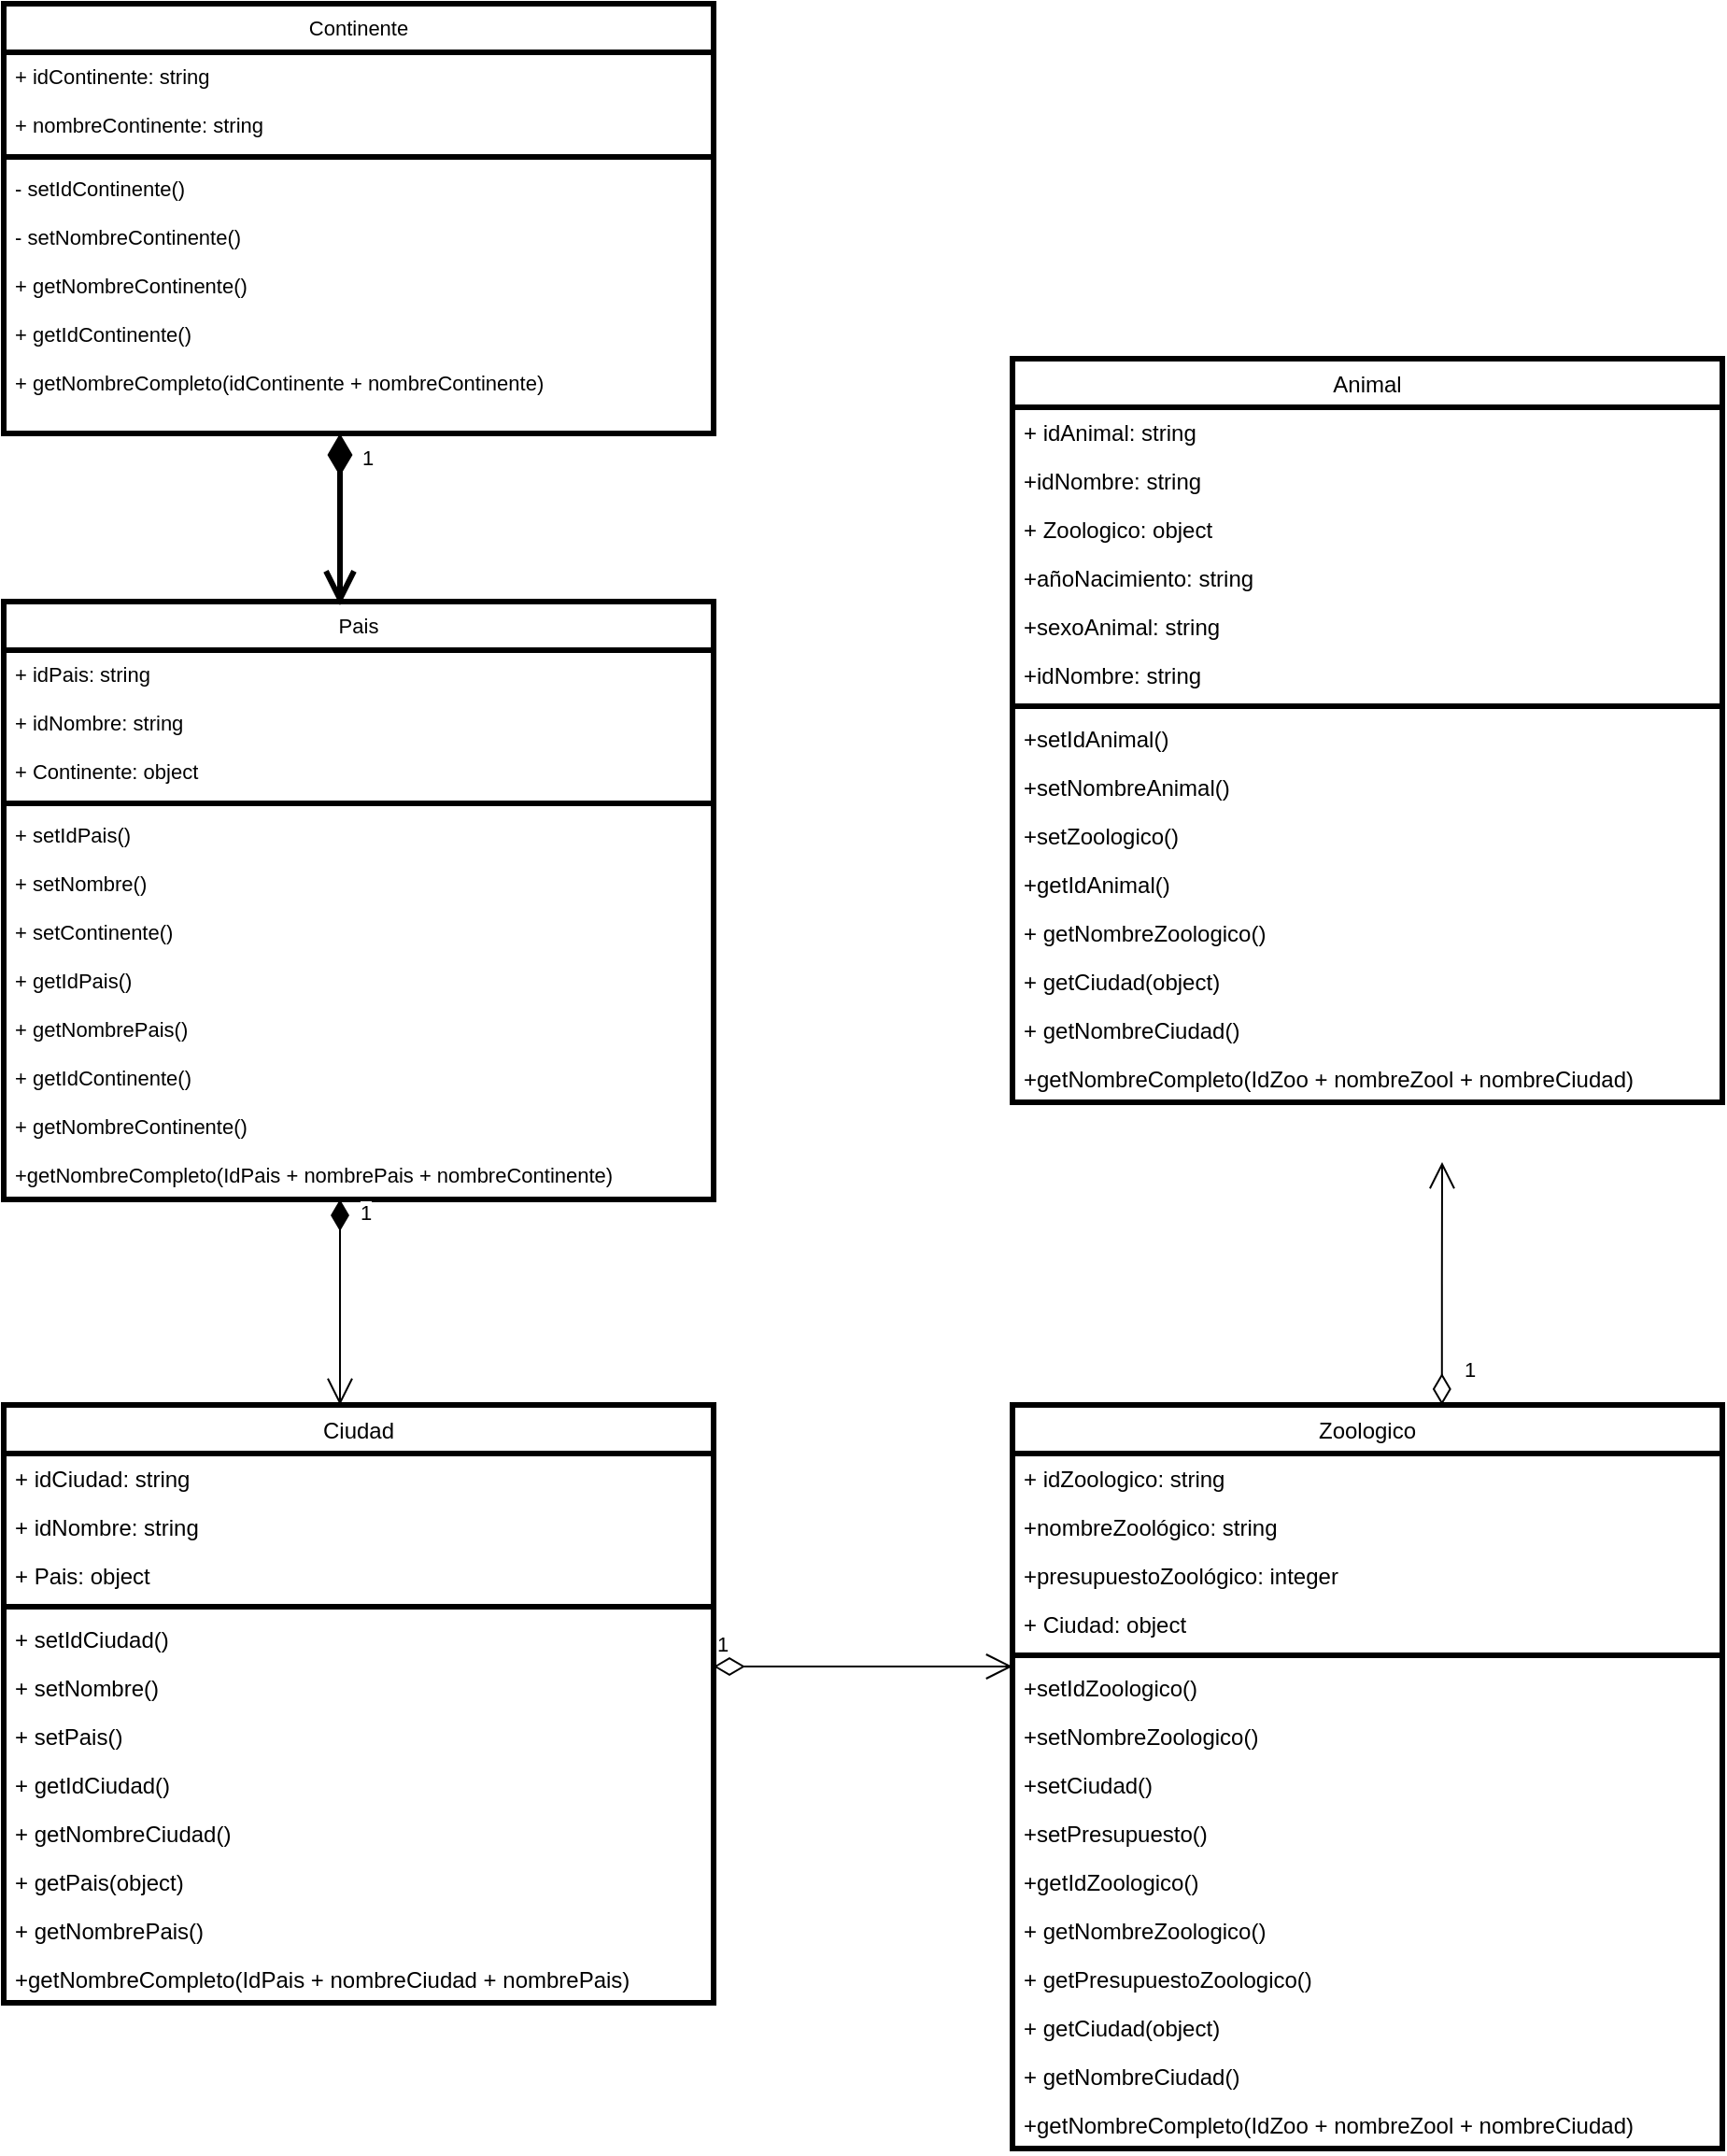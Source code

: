 <mxfile version="24.6.4" type="github">
  <diagram id="C5RBs43oDa-KdzZeNtuy" name="Page-1">
    <mxGraphModel dx="2253" dy="785" grid="1" gridSize="10" guides="1" tooltips="1" connect="1" arrows="1" fold="1" page="1" pageScale="1" pageWidth="827" pageHeight="1169" math="0" shadow="0">
      <root>
        <mxCell id="WIyWlLk6GJQsqaUBKTNV-0" />
        <mxCell id="WIyWlLk6GJQsqaUBKTNV-1" parent="WIyWlLk6GJQsqaUBKTNV-0" />
        <mxCell id="zkfFHV4jXpPFQw0GAbJ--13" value="Pais&#xa;" style="swimlane;fontStyle=0;align=center;verticalAlign=top;childLayout=stackLayout;horizontal=1;startSize=26;horizontalStack=0;resizeParent=1;resizeLast=0;collapsible=1;marginBottom=0;rounded=0;shadow=0;strokeWidth=3;fontSize=11;" parent="WIyWlLk6GJQsqaUBKTNV-1" vertex="1">
          <mxGeometry x="-780" y="350" width="380" height="320" as="geometry">
            <mxRectangle x="340" y="380" width="170" height="26" as="alternateBounds" />
          </mxGeometry>
        </mxCell>
        <mxCell id="j_2pkILkcGilRejeMtLn-5" value="+ idPais: string" style="text;align=left;verticalAlign=top;spacingLeft=4;spacingRight=4;overflow=hidden;rotatable=0;points=[[0,0.5],[1,0.5]];portConstraint=eastwest;strokeWidth=3;shadow=0;fontSize=11;fontStyle=0" parent="zkfFHV4jXpPFQw0GAbJ--13" vertex="1">
          <mxGeometry y="26" width="380" height="26" as="geometry" />
        </mxCell>
        <mxCell id="j_2pkILkcGilRejeMtLn-4" value="+ idNombre: string" style="text;align=left;verticalAlign=top;spacingLeft=4;spacingRight=4;overflow=hidden;rotatable=0;points=[[0,0.5],[1,0.5]];portConstraint=eastwest;strokeWidth=3;shadow=0;fontSize=11;fontStyle=0" parent="zkfFHV4jXpPFQw0GAbJ--13" vertex="1">
          <mxGeometry y="52" width="380" height="26" as="geometry" />
        </mxCell>
        <mxCell id="zkfFHV4jXpPFQw0GAbJ--14" value="+ Continente: object" style="text;align=left;verticalAlign=top;spacingLeft=4;spacingRight=4;overflow=hidden;rotatable=0;points=[[0,0.5],[1,0.5]];portConstraint=eastwest;strokeWidth=3;shadow=0;fontSize=11;fontStyle=0" parent="zkfFHV4jXpPFQw0GAbJ--13" vertex="1">
          <mxGeometry y="78" width="380" height="26" as="geometry" />
        </mxCell>
        <mxCell id="zkfFHV4jXpPFQw0GAbJ--15" value="" style="line;html=1;strokeWidth=3;align=left;verticalAlign=middle;spacingTop=-1;spacingLeft=3;spacingRight=3;rotatable=0;labelPosition=right;points=[];portConstraint=eastwest;shadow=0;fontSize=11;fontStyle=0" parent="zkfFHV4jXpPFQw0GAbJ--13" vertex="1">
          <mxGeometry y="104" width="380" height="8" as="geometry" />
        </mxCell>
        <mxCell id="j_2pkILkcGilRejeMtLn-6" value="+ setIdPais()&#xa;" style="text;align=left;verticalAlign=top;spacingLeft=4;spacingRight=4;overflow=hidden;rotatable=0;points=[[0,0.5],[1,0.5]];portConstraint=eastwest;strokeWidth=3;shadow=0;fontSize=11;fontStyle=0" parent="zkfFHV4jXpPFQw0GAbJ--13" vertex="1">
          <mxGeometry y="112" width="380" height="26" as="geometry" />
        </mxCell>
        <mxCell id="j_2pkILkcGilRejeMtLn-7" value="+ setNombre()" style="text;align=left;verticalAlign=top;spacingLeft=4;spacingRight=4;overflow=hidden;rotatable=0;points=[[0,0.5],[1,0.5]];portConstraint=eastwest;strokeWidth=3;shadow=0;fontSize=11;fontStyle=0" parent="zkfFHV4jXpPFQw0GAbJ--13" vertex="1">
          <mxGeometry y="138" width="380" height="26" as="geometry" />
        </mxCell>
        <mxCell id="j_2pkILkcGilRejeMtLn-8" value="+ setContinente()" style="text;align=left;verticalAlign=top;spacingLeft=4;spacingRight=4;overflow=hidden;rotatable=0;points=[[0,0.5],[1,0.5]];portConstraint=eastwest;strokeWidth=3;shadow=0;fontSize=11;fontStyle=0" parent="zkfFHV4jXpPFQw0GAbJ--13" vertex="1">
          <mxGeometry y="164" width="380" height="26" as="geometry" />
        </mxCell>
        <mxCell id="j_2pkILkcGilRejeMtLn-9" value="+ getIdPais()" style="text;align=left;verticalAlign=top;spacingLeft=4;spacingRight=4;overflow=hidden;rotatable=0;points=[[0,0.5],[1,0.5]];portConstraint=eastwest;strokeWidth=3;shadow=0;fontSize=11;fontStyle=0" parent="zkfFHV4jXpPFQw0GAbJ--13" vertex="1">
          <mxGeometry y="190" width="380" height="26" as="geometry" />
        </mxCell>
        <mxCell id="j_2pkILkcGilRejeMtLn-10" value="+ getNombrePais()" style="text;align=left;verticalAlign=top;spacingLeft=4;spacingRight=4;overflow=hidden;rotatable=0;points=[[0,0.5],[1,0.5]];portConstraint=eastwest;strokeWidth=3;shadow=0;fontSize=11;fontStyle=0" parent="zkfFHV4jXpPFQw0GAbJ--13" vertex="1">
          <mxGeometry y="216" width="380" height="26" as="geometry" />
        </mxCell>
        <mxCell id="j_2pkILkcGilRejeMtLn-11" value="+ getIdContinente()" style="text;align=left;verticalAlign=top;spacingLeft=4;spacingRight=4;overflow=hidden;rotatable=0;points=[[0,0.5],[1,0.5]];portConstraint=eastwest;strokeWidth=3;shadow=0;fontSize=11;fontStyle=0" parent="zkfFHV4jXpPFQw0GAbJ--13" vertex="1">
          <mxGeometry y="242" width="380" height="26" as="geometry" />
        </mxCell>
        <mxCell id="j_2pkILkcGilRejeMtLn-17" value="+ getNombreContinente()" style="text;align=left;verticalAlign=top;spacingLeft=4;spacingRight=4;overflow=hidden;rotatable=0;points=[[0,0.5],[1,0.5]];portConstraint=eastwest;strokeWidth=3;shadow=0;fontSize=11;fontStyle=0" parent="zkfFHV4jXpPFQw0GAbJ--13" vertex="1">
          <mxGeometry y="268" width="380" height="26" as="geometry" />
        </mxCell>
        <mxCell id="j_2pkILkcGilRejeMtLn-12" value="+getNombreCompleto(IdPais + nombrePais + nombreContinente)" style="text;align=left;verticalAlign=top;spacingLeft=4;spacingRight=4;overflow=hidden;rotatable=0;points=[[0,0.5],[1,0.5]];portConstraint=eastwest;strokeWidth=3;shadow=0;fontSize=11;fontStyle=0" parent="zkfFHV4jXpPFQw0GAbJ--13" vertex="1">
          <mxGeometry y="294" width="380" height="26" as="geometry" />
        </mxCell>
        <mxCell id="zkfFHV4jXpPFQw0GAbJ--17" value="Continente" style="swimlane;fontStyle=0;align=center;verticalAlign=top;childLayout=stackLayout;horizontal=1;startSize=26;horizontalStack=0;resizeParent=1;resizeLast=0;collapsible=1;marginBottom=0;rounded=0;shadow=0;strokeWidth=3;fontSize=11;" parent="WIyWlLk6GJQsqaUBKTNV-1" vertex="1">
          <mxGeometry x="-780" y="30" width="380" height="230" as="geometry">
            <mxRectangle x="550" y="140" width="160" height="26" as="alternateBounds" />
          </mxGeometry>
        </mxCell>
        <mxCell id="zkfFHV4jXpPFQw0GAbJ--18" value="+ idContinente: string" style="text;align=left;verticalAlign=top;spacingLeft=4;spacingRight=4;overflow=hidden;rotatable=0;points=[[0,0.5],[1,0.5]];portConstraint=eastwest;strokeWidth=3;shadow=0;fontSize=11;fontStyle=0" parent="zkfFHV4jXpPFQw0GAbJ--17" vertex="1">
          <mxGeometry y="26" width="380" height="26" as="geometry" />
        </mxCell>
        <mxCell id="j_2pkILkcGilRejeMtLn-14" value="+ nombreContinente: string" style="text;align=left;verticalAlign=top;spacingLeft=4;spacingRight=4;overflow=hidden;rotatable=0;points=[[0,0.5],[1,0.5]];portConstraint=eastwest;rounded=0;shadow=0;html=0;strokeWidth=3;fontSize=11;fontStyle=0" parent="zkfFHV4jXpPFQw0GAbJ--17" vertex="1">
          <mxGeometry y="52" width="380" height="26" as="geometry" />
        </mxCell>
        <mxCell id="zkfFHV4jXpPFQw0GAbJ--23" value="" style="line;html=1;strokeWidth=3;align=left;verticalAlign=middle;spacingTop=-1;spacingLeft=3;spacingRight=3;rotatable=0;labelPosition=right;points=[];portConstraint=eastwest;shadow=0;fontSize=11;fontStyle=0" parent="zkfFHV4jXpPFQw0GAbJ--17" vertex="1">
          <mxGeometry y="78" width="380" height="8" as="geometry" />
        </mxCell>
        <mxCell id="zkfFHV4jXpPFQw0GAbJ--24" value="- setIdContinente()" style="text;align=left;verticalAlign=top;spacingLeft=4;spacingRight=4;overflow=hidden;rotatable=0;points=[[0,0.5],[1,0.5]];portConstraint=eastwest;strokeWidth=3;shadow=0;fontSize=11;fontStyle=0" parent="zkfFHV4jXpPFQw0GAbJ--17" vertex="1">
          <mxGeometry y="86" width="380" height="26" as="geometry" />
        </mxCell>
        <mxCell id="zkfFHV4jXpPFQw0GAbJ--25" value="- setNombreContinente()&#xa;" style="text;align=left;verticalAlign=top;spacingLeft=4;spacingRight=4;overflow=hidden;rotatable=0;points=[[0,0.5],[1,0.5]];portConstraint=eastwest;strokeWidth=3;shadow=0;fontSize=11;fontStyle=0" parent="zkfFHV4jXpPFQw0GAbJ--17" vertex="1">
          <mxGeometry y="112" width="380" height="26" as="geometry" />
        </mxCell>
        <mxCell id="j_2pkILkcGilRejeMtLn-1" value="+ getNombreContinente()" style="text;align=left;verticalAlign=top;spacingLeft=4;spacingRight=4;overflow=hidden;rotatable=0;points=[[0,0.5],[1,0.5]];portConstraint=eastwest;strokeWidth=3;shadow=0;fontSize=11;fontStyle=0" parent="zkfFHV4jXpPFQw0GAbJ--17" vertex="1">
          <mxGeometry y="138" width="380" height="26" as="geometry" />
        </mxCell>
        <mxCell id="j_2pkILkcGilRejeMtLn-2" value="+ getIdContinente()&#xa;" style="text;align=left;verticalAlign=top;spacingLeft=4;spacingRight=4;overflow=hidden;rotatable=0;points=[[0,0.5],[1,0.5]];portConstraint=eastwest;strokeWidth=3;shadow=0;fontSize=11;fontStyle=0" parent="zkfFHV4jXpPFQw0GAbJ--17" vertex="1">
          <mxGeometry y="164" width="380" height="26" as="geometry" />
        </mxCell>
        <mxCell id="j_2pkILkcGilRejeMtLn-3" value="+ getNombreCompleto(idContinente + nombreContinente)&#xa;" style="text;align=left;verticalAlign=top;spacingLeft=4;spacingRight=4;overflow=hidden;rotatable=0;points=[[0,0.5],[1,0.5]];portConstraint=eastwest;strokeWidth=3;shadow=0;fontSize=11;fontStyle=0" parent="zkfFHV4jXpPFQw0GAbJ--17" vertex="1">
          <mxGeometry y="190" width="380" height="26" as="geometry" />
        </mxCell>
        <mxCell id="j_2pkILkcGilRejeMtLn-19" value="Ciudad" style="swimlane;fontStyle=0;align=center;verticalAlign=top;childLayout=stackLayout;horizontal=1;startSize=26;horizontalStack=0;resizeParent=1;resizeLast=0;collapsible=1;marginBottom=0;rounded=0;shadow=0;strokeWidth=3;fontSize=12;" parent="WIyWlLk6GJQsqaUBKTNV-1" vertex="1">
          <mxGeometry x="-780" y="780" width="380" height="320" as="geometry">
            <mxRectangle x="340" y="380" width="170" height="26" as="alternateBounds" />
          </mxGeometry>
        </mxCell>
        <mxCell id="j_2pkILkcGilRejeMtLn-20" value="+ idCiudad: string" style="text;align=left;verticalAlign=top;spacingLeft=4;spacingRight=4;overflow=hidden;rotatable=0;points=[[0,0.5],[1,0.5]];portConstraint=eastwest;fontSize=12;fontStyle=0;strokeWidth=3;" parent="j_2pkILkcGilRejeMtLn-19" vertex="1">
          <mxGeometry y="26" width="380" height="26" as="geometry" />
        </mxCell>
        <mxCell id="j_2pkILkcGilRejeMtLn-21" value="+ idNombre: string" style="text;align=left;verticalAlign=top;spacingLeft=4;spacingRight=4;overflow=hidden;rotatable=0;points=[[0,0.5],[1,0.5]];portConstraint=eastwest;fontSize=12;fontStyle=0;strokeWidth=3;" parent="j_2pkILkcGilRejeMtLn-19" vertex="1">
          <mxGeometry y="52" width="380" height="26" as="geometry" />
        </mxCell>
        <mxCell id="j_2pkILkcGilRejeMtLn-22" value="+ Pais: object" style="text;align=left;verticalAlign=top;spacingLeft=4;spacingRight=4;overflow=hidden;rotatable=0;points=[[0,0.5],[1,0.5]];portConstraint=eastwest;fontSize=12;fontStyle=0;strokeWidth=3;" parent="j_2pkILkcGilRejeMtLn-19" vertex="1">
          <mxGeometry y="78" width="380" height="26" as="geometry" />
        </mxCell>
        <mxCell id="j_2pkILkcGilRejeMtLn-23" value="" style="line;html=1;strokeWidth=3;align=left;verticalAlign=middle;spacingTop=-1;spacingLeft=3;spacingRight=3;rotatable=0;labelPosition=right;points=[];portConstraint=eastwest;fontSize=12;fontStyle=0" parent="j_2pkILkcGilRejeMtLn-19" vertex="1">
          <mxGeometry y="104" width="380" height="8" as="geometry" />
        </mxCell>
        <mxCell id="j_2pkILkcGilRejeMtLn-24" value="+ setIdCiudad()&#xa;" style="text;align=left;verticalAlign=top;spacingLeft=4;spacingRight=4;overflow=hidden;rotatable=0;points=[[0,0.5],[1,0.5]];portConstraint=eastwest;fontSize=12;fontStyle=0;strokeWidth=3;" parent="j_2pkILkcGilRejeMtLn-19" vertex="1">
          <mxGeometry y="112" width="380" height="26" as="geometry" />
        </mxCell>
        <mxCell id="j_2pkILkcGilRejeMtLn-25" value="+ setNombre()" style="text;align=left;verticalAlign=top;spacingLeft=4;spacingRight=4;overflow=hidden;rotatable=0;points=[[0,0.5],[1,0.5]];portConstraint=eastwest;fontSize=12;fontStyle=0;strokeWidth=3;" parent="j_2pkILkcGilRejeMtLn-19" vertex="1">
          <mxGeometry y="138" width="380" height="26" as="geometry" />
        </mxCell>
        <mxCell id="j_2pkILkcGilRejeMtLn-26" value="+ setPais()" style="text;align=left;verticalAlign=top;spacingLeft=4;spacingRight=4;overflow=hidden;rotatable=0;points=[[0,0.5],[1,0.5]];portConstraint=eastwest;fontSize=12;fontStyle=0;strokeWidth=3;" parent="j_2pkILkcGilRejeMtLn-19" vertex="1">
          <mxGeometry y="164" width="380" height="26" as="geometry" />
        </mxCell>
        <mxCell id="j_2pkILkcGilRejeMtLn-27" value="+ getIdCiudad()" style="text;align=left;verticalAlign=top;spacingLeft=4;spacingRight=4;overflow=hidden;rotatable=0;points=[[0,0.5],[1,0.5]];portConstraint=eastwest;fontSize=12;fontStyle=0;strokeWidth=3;" parent="j_2pkILkcGilRejeMtLn-19" vertex="1">
          <mxGeometry y="190" width="380" height="26" as="geometry" />
        </mxCell>
        <mxCell id="j_2pkILkcGilRejeMtLn-28" value="+ getNombreCiudad()" style="text;align=left;verticalAlign=top;spacingLeft=4;spacingRight=4;overflow=hidden;rotatable=0;points=[[0,0.5],[1,0.5]];portConstraint=eastwest;fontSize=12;fontStyle=0;strokeWidth=3;" parent="j_2pkILkcGilRejeMtLn-19" vertex="1">
          <mxGeometry y="216" width="380" height="26" as="geometry" />
        </mxCell>
        <mxCell id="j_2pkILkcGilRejeMtLn-29" value="+ getPais(object)" style="text;align=left;verticalAlign=top;spacingLeft=4;spacingRight=4;overflow=hidden;rotatable=0;points=[[0,0.5],[1,0.5]];portConstraint=eastwest;fontSize=12;fontStyle=0;strokeWidth=3;" parent="j_2pkILkcGilRejeMtLn-19" vertex="1">
          <mxGeometry y="242" width="380" height="26" as="geometry" />
        </mxCell>
        <mxCell id="j_2pkILkcGilRejeMtLn-30" value="+ getNombrePais()" style="text;align=left;verticalAlign=top;spacingLeft=4;spacingRight=4;overflow=hidden;rotatable=0;points=[[0,0.5],[1,0.5]];portConstraint=eastwest;fontSize=12;fontStyle=0;strokeWidth=3;" parent="j_2pkILkcGilRejeMtLn-19" vertex="1">
          <mxGeometry y="268" width="380" height="26" as="geometry" />
        </mxCell>
        <mxCell id="j_2pkILkcGilRejeMtLn-31" value="+getNombreCompleto(IdPais + nombreCiudad + nombrePais)" style="text;align=left;verticalAlign=top;spacingLeft=4;spacingRight=4;overflow=hidden;rotatable=0;points=[[0,0.5],[1,0.5]];portConstraint=eastwest;fontSize=12;fontStyle=0;strokeWidth=3;" parent="j_2pkILkcGilRejeMtLn-19" vertex="1">
          <mxGeometry y="294" width="380" height="26" as="geometry" />
        </mxCell>
        <mxCell id="9X3YsnqQih7vZV7oQVS9-8" value="1" style="endArrow=open;html=1;endSize=12;startArrow=diamondThin;startSize=14;startFill=1;edgeStyle=orthogonalEdgeStyle;align=left;verticalAlign=bottom;rounded=0;fontStyle=0" edge="1" parent="WIyWlLk6GJQsqaUBKTNV-1">
          <mxGeometry x="-0.523" y="13" relative="1" as="geometry">
            <mxPoint x="-600" y="670" as="sourcePoint" />
            <mxPoint x="-600" y="780" as="targetPoint" />
            <Array as="points">
              <mxPoint x="-600" y="760" />
              <mxPoint x="-600" y="760" />
            </Array>
            <mxPoint x="-4" y="-10" as="offset" />
          </mxGeometry>
        </mxCell>
        <mxCell id="9X3YsnqQih7vZV7oQVS9-9" value="1" style="endArrow=open;html=1;endSize=12;startArrow=diamondThin;startSize=14;startFill=1;edgeStyle=orthogonalEdgeStyle;align=left;verticalAlign=bottom;rounded=0;strokeWidth=3;shadow=0;fontSize=11;fontStyle=0" edge="1" parent="WIyWlLk6GJQsqaUBKTNV-1">
          <mxGeometry x="-0.522" y="10" relative="1" as="geometry">
            <mxPoint x="-600" y="260" as="sourcePoint" />
            <mxPoint x="-600" y="352" as="targetPoint" />
            <Array as="points">
              <mxPoint x="-600" y="349" />
            </Array>
            <mxPoint as="offset" />
          </mxGeometry>
        </mxCell>
        <mxCell id="9X3YsnqQih7vZV7oQVS9-10" value="Zoologico" style="swimlane;fontStyle=0;align=center;verticalAlign=top;childLayout=stackLayout;horizontal=1;startSize=26;horizontalStack=0;resizeParent=1;resizeLast=0;collapsible=1;marginBottom=0;rounded=0;shadow=0;strokeWidth=3;fontSize=12;" vertex="1" parent="WIyWlLk6GJQsqaUBKTNV-1">
          <mxGeometry x="-240" y="780" width="380" height="398" as="geometry">
            <mxRectangle x="340" y="380" width="170" height="26" as="alternateBounds" />
          </mxGeometry>
        </mxCell>
        <mxCell id="9X3YsnqQih7vZV7oQVS9-11" value="+ idZoologico: string" style="text;align=left;verticalAlign=top;spacingLeft=4;spacingRight=4;overflow=hidden;rotatable=0;points=[[0,0.5],[1,0.5]];portConstraint=eastwest;fontSize=12;fontStyle=0;strokeWidth=3;" vertex="1" parent="9X3YsnqQih7vZV7oQVS9-10">
          <mxGeometry y="26" width="380" height="26" as="geometry" />
        </mxCell>
        <mxCell id="9X3YsnqQih7vZV7oQVS9-12" value="+nombreZoológico: string" style="text;align=left;verticalAlign=top;spacingLeft=4;spacingRight=4;overflow=hidden;rotatable=0;points=[[0,0.5],[1,0.5]];portConstraint=eastwest;fontSize=12;fontStyle=0;strokeWidth=3;" vertex="1" parent="9X3YsnqQih7vZV7oQVS9-10">
          <mxGeometry y="52" width="380" height="26" as="geometry" />
        </mxCell>
        <mxCell id="9X3YsnqQih7vZV7oQVS9-42" value="+presupuestoZoológico: integer" style="text;align=left;verticalAlign=top;spacingLeft=4;spacingRight=4;overflow=hidden;rotatable=0;points=[[0,0.5],[1,0.5]];portConstraint=eastwest;fontSize=12;fontStyle=0;strokeWidth=3;" vertex="1" parent="9X3YsnqQih7vZV7oQVS9-10">
          <mxGeometry y="78" width="380" height="26" as="geometry" />
        </mxCell>
        <mxCell id="9X3YsnqQih7vZV7oQVS9-13" value="+ Ciudad: object" style="text;align=left;verticalAlign=top;spacingLeft=4;spacingRight=4;overflow=hidden;rotatable=0;points=[[0,0.5],[1,0.5]];portConstraint=eastwest;fontSize=12;fontStyle=0;strokeWidth=3;" vertex="1" parent="9X3YsnqQih7vZV7oQVS9-10">
          <mxGeometry y="104" width="380" height="26" as="geometry" />
        </mxCell>
        <mxCell id="9X3YsnqQih7vZV7oQVS9-14" value="" style="line;html=1;strokeWidth=3;align=left;verticalAlign=middle;spacingTop=-1;spacingLeft=3;spacingRight=3;rotatable=0;labelPosition=right;points=[];portConstraint=eastwest;fontSize=12;fontStyle=0" vertex="1" parent="9X3YsnqQih7vZV7oQVS9-10">
          <mxGeometry y="130" width="380" height="8" as="geometry" />
        </mxCell>
        <mxCell id="9X3YsnqQih7vZV7oQVS9-15" value="+setIdZoologico()" style="text;align=left;verticalAlign=top;spacingLeft=4;spacingRight=4;overflow=hidden;rotatable=0;points=[[0,0.5],[1,0.5]];portConstraint=eastwest;fontSize=12;fontStyle=0;strokeWidth=3;" vertex="1" parent="9X3YsnqQih7vZV7oQVS9-10">
          <mxGeometry y="138" width="380" height="26" as="geometry" />
        </mxCell>
        <mxCell id="9X3YsnqQih7vZV7oQVS9-16" value="+setNombreZoologico()" style="text;align=left;verticalAlign=top;spacingLeft=4;spacingRight=4;overflow=hidden;rotatable=0;points=[[0,0.5],[1,0.5]];portConstraint=eastwest;fontSize=12;fontStyle=0;strokeWidth=3;" vertex="1" parent="9X3YsnqQih7vZV7oQVS9-10">
          <mxGeometry y="164" width="380" height="26" as="geometry" />
        </mxCell>
        <mxCell id="9X3YsnqQih7vZV7oQVS9-17" value="+setCiudad()" style="text;align=left;verticalAlign=top;spacingLeft=4;spacingRight=4;overflow=hidden;rotatable=0;points=[[0,0.5],[1,0.5]];portConstraint=eastwest;fontSize=12;fontStyle=0;strokeWidth=3;" vertex="1" parent="9X3YsnqQih7vZV7oQVS9-10">
          <mxGeometry y="190" width="380" height="26" as="geometry" />
        </mxCell>
        <mxCell id="9X3YsnqQih7vZV7oQVS9-44" value="+setPresupuesto()" style="text;align=left;verticalAlign=top;spacingLeft=4;spacingRight=4;overflow=hidden;rotatable=0;points=[[0,0.5],[1,0.5]];portConstraint=eastwest;fontSize=12;fontStyle=0;strokeWidth=3;" vertex="1" parent="9X3YsnqQih7vZV7oQVS9-10">
          <mxGeometry y="216" width="380" height="26" as="geometry" />
        </mxCell>
        <mxCell id="9X3YsnqQih7vZV7oQVS9-18" value="+getIdZoologico()" style="text;align=left;verticalAlign=top;spacingLeft=4;spacingRight=4;overflow=hidden;rotatable=0;points=[[0,0.5],[1,0.5]];portConstraint=eastwest;fontSize=12;fontStyle=0;strokeWidth=3;" vertex="1" parent="9X3YsnqQih7vZV7oQVS9-10">
          <mxGeometry y="242" width="380" height="26" as="geometry" />
        </mxCell>
        <mxCell id="9X3YsnqQih7vZV7oQVS9-19" value="+ getNombreZoologico()" style="text;align=left;verticalAlign=top;spacingLeft=4;spacingRight=4;overflow=hidden;rotatable=0;points=[[0,0.5],[1,0.5]];portConstraint=eastwest;fontSize=12;fontStyle=0;strokeWidth=3;" vertex="1" parent="9X3YsnqQih7vZV7oQVS9-10">
          <mxGeometry y="268" width="380" height="26" as="geometry" />
        </mxCell>
        <mxCell id="9X3YsnqQih7vZV7oQVS9-43" value="+ getPresupuestoZoologico()" style="text;align=left;verticalAlign=top;spacingLeft=4;spacingRight=4;overflow=hidden;rotatable=0;points=[[0,0.5],[1,0.5]];portConstraint=eastwest;fontSize=12;fontStyle=0;strokeWidth=3;" vertex="1" parent="9X3YsnqQih7vZV7oQVS9-10">
          <mxGeometry y="294" width="380" height="26" as="geometry" />
        </mxCell>
        <mxCell id="9X3YsnqQih7vZV7oQVS9-20" value="+ getCiudad(object)" style="text;align=left;verticalAlign=top;spacingLeft=4;spacingRight=4;overflow=hidden;rotatable=0;points=[[0,0.5],[1,0.5]];portConstraint=eastwest;fontSize=12;fontStyle=0;strokeWidth=3;" vertex="1" parent="9X3YsnqQih7vZV7oQVS9-10">
          <mxGeometry y="320" width="380" height="26" as="geometry" />
        </mxCell>
        <mxCell id="9X3YsnqQih7vZV7oQVS9-21" value="+ getNombreCiudad()" style="text;align=left;verticalAlign=top;spacingLeft=4;spacingRight=4;overflow=hidden;rotatable=0;points=[[0,0.5],[1,0.5]];portConstraint=eastwest;fontSize=12;fontStyle=0;strokeWidth=3;" vertex="1" parent="9X3YsnqQih7vZV7oQVS9-10">
          <mxGeometry y="346" width="380" height="26" as="geometry" />
        </mxCell>
        <mxCell id="9X3YsnqQih7vZV7oQVS9-22" value="+getNombreCompleto(IdZoo + nombreZool + nombreCiudad)" style="text;align=left;verticalAlign=top;spacingLeft=4;spacingRight=4;overflow=hidden;rotatable=0;points=[[0,0.5],[1,0.5]];portConstraint=eastwest;fontSize=12;fontStyle=0;strokeWidth=3;" vertex="1" parent="9X3YsnqQih7vZV7oQVS9-10">
          <mxGeometry y="372" width="380" height="26" as="geometry" />
        </mxCell>
        <mxCell id="9X3YsnqQih7vZV7oQVS9-24" value="Animal" style="swimlane;fontStyle=0;align=center;verticalAlign=top;childLayout=stackLayout;horizontal=1;startSize=26;horizontalStack=0;resizeParent=1;resizeLast=0;collapsible=1;marginBottom=0;rounded=0;shadow=0;strokeWidth=3;fontSize=12;" vertex="1" parent="WIyWlLk6GJQsqaUBKTNV-1">
          <mxGeometry x="-240" y="220" width="380" height="398" as="geometry">
            <mxRectangle x="340" y="380" width="170" height="26" as="alternateBounds" />
          </mxGeometry>
        </mxCell>
        <mxCell id="9X3YsnqQih7vZV7oQVS9-25" value="+ idAnimal: string" style="text;align=left;verticalAlign=top;spacingLeft=4;spacingRight=4;overflow=hidden;rotatable=0;points=[[0,0.5],[1,0.5]];portConstraint=eastwest;fontSize=12;fontStyle=0;strokeWidth=3;" vertex="1" parent="9X3YsnqQih7vZV7oQVS9-24">
          <mxGeometry y="26" width="380" height="26" as="geometry" />
        </mxCell>
        <mxCell id="9X3YsnqQih7vZV7oQVS9-26" value="+idNombre: string" style="text;align=left;verticalAlign=top;spacingLeft=4;spacingRight=4;overflow=hidden;rotatable=0;points=[[0,0.5],[1,0.5]];portConstraint=eastwest;fontSize=12;fontStyle=0;strokeWidth=3;" vertex="1" parent="9X3YsnqQih7vZV7oQVS9-24">
          <mxGeometry y="52" width="380" height="26" as="geometry" />
        </mxCell>
        <mxCell id="9X3YsnqQih7vZV7oQVS9-27" value="+ Zoologico: object" style="text;align=left;verticalAlign=top;spacingLeft=4;spacingRight=4;overflow=hidden;rotatable=0;points=[[0,0.5],[1,0.5]];portConstraint=eastwest;fontSize=12;fontStyle=0;strokeWidth=3;" vertex="1" parent="9X3YsnqQih7vZV7oQVS9-24">
          <mxGeometry y="78" width="380" height="26" as="geometry" />
        </mxCell>
        <mxCell id="9X3YsnqQih7vZV7oQVS9-40" value="+añoNacimiento: string" style="text;align=left;verticalAlign=top;spacingLeft=4;spacingRight=4;overflow=hidden;rotatable=0;points=[[0,0.5],[1,0.5]];portConstraint=eastwest;fontSize=12;fontStyle=0;strokeWidth=3;" vertex="1" parent="9X3YsnqQih7vZV7oQVS9-24">
          <mxGeometry y="104" width="380" height="26" as="geometry" />
        </mxCell>
        <mxCell id="9X3YsnqQih7vZV7oQVS9-41" value="+sexoAnimal: string" style="text;align=left;verticalAlign=top;spacingLeft=4;spacingRight=4;overflow=hidden;rotatable=0;points=[[0,0.5],[1,0.5]];portConstraint=eastwest;fontSize=12;fontStyle=0;strokeWidth=3;" vertex="1" parent="9X3YsnqQih7vZV7oQVS9-24">
          <mxGeometry y="130" width="380" height="26" as="geometry" />
        </mxCell>
        <mxCell id="9X3YsnqQih7vZV7oQVS9-45" value="+idNombre: string" style="text;align=left;verticalAlign=top;spacingLeft=4;spacingRight=4;overflow=hidden;rotatable=0;points=[[0,0.5],[1,0.5]];portConstraint=eastwest;fontSize=12;fontStyle=0;strokeWidth=3;" vertex="1" parent="9X3YsnqQih7vZV7oQVS9-24">
          <mxGeometry y="156" width="380" height="26" as="geometry" />
        </mxCell>
        <mxCell id="9X3YsnqQih7vZV7oQVS9-28" value="" style="line;html=1;strokeWidth=3;align=left;verticalAlign=middle;spacingTop=-1;spacingLeft=3;spacingRight=3;rotatable=0;labelPosition=right;points=[];portConstraint=eastwest;fontSize=12;fontStyle=0" vertex="1" parent="9X3YsnqQih7vZV7oQVS9-24">
          <mxGeometry y="182" width="380" height="8" as="geometry" />
        </mxCell>
        <mxCell id="9X3YsnqQih7vZV7oQVS9-29" value="+setIdAnimal()" style="text;align=left;verticalAlign=top;spacingLeft=4;spacingRight=4;overflow=hidden;rotatable=0;points=[[0,0.5],[1,0.5]];portConstraint=eastwest;fontSize=12;fontStyle=0;strokeWidth=3;" vertex="1" parent="9X3YsnqQih7vZV7oQVS9-24">
          <mxGeometry y="190" width="380" height="26" as="geometry" />
        </mxCell>
        <mxCell id="9X3YsnqQih7vZV7oQVS9-30" value="+setNombreAnimal()" style="text;align=left;verticalAlign=top;spacingLeft=4;spacingRight=4;overflow=hidden;rotatable=0;points=[[0,0.5],[1,0.5]];portConstraint=eastwest;fontSize=12;fontStyle=0;strokeWidth=3;" vertex="1" parent="9X3YsnqQih7vZV7oQVS9-24">
          <mxGeometry y="216" width="380" height="26" as="geometry" />
        </mxCell>
        <mxCell id="9X3YsnqQih7vZV7oQVS9-31" value="+setZoologico()" style="text;align=left;verticalAlign=top;spacingLeft=4;spacingRight=4;overflow=hidden;rotatable=0;points=[[0,0.5],[1,0.5]];portConstraint=eastwest;fontSize=12;fontStyle=0;strokeWidth=3;" vertex="1" parent="9X3YsnqQih7vZV7oQVS9-24">
          <mxGeometry y="242" width="380" height="26" as="geometry" />
        </mxCell>
        <mxCell id="9X3YsnqQih7vZV7oQVS9-32" value="+getIdAnimal()" style="text;align=left;verticalAlign=top;spacingLeft=4;spacingRight=4;overflow=hidden;rotatable=0;points=[[0,0.5],[1,0.5]];portConstraint=eastwest;fontSize=12;fontStyle=0;strokeWidth=3;" vertex="1" parent="9X3YsnqQih7vZV7oQVS9-24">
          <mxGeometry y="268" width="380" height="26" as="geometry" />
        </mxCell>
        <mxCell id="9X3YsnqQih7vZV7oQVS9-33" value="+ getNombreZoologico()" style="text;align=left;verticalAlign=top;spacingLeft=4;spacingRight=4;overflow=hidden;rotatable=0;points=[[0,0.5],[1,0.5]];portConstraint=eastwest;fontSize=12;fontStyle=0;strokeWidth=3;" vertex="1" parent="9X3YsnqQih7vZV7oQVS9-24">
          <mxGeometry y="294" width="380" height="26" as="geometry" />
        </mxCell>
        <mxCell id="9X3YsnqQih7vZV7oQVS9-34" value="+ getCiudad(object)" style="text;align=left;verticalAlign=top;spacingLeft=4;spacingRight=4;overflow=hidden;rotatable=0;points=[[0,0.5],[1,0.5]];portConstraint=eastwest;fontSize=12;fontStyle=0;strokeWidth=3;" vertex="1" parent="9X3YsnqQih7vZV7oQVS9-24">
          <mxGeometry y="320" width="380" height="26" as="geometry" />
        </mxCell>
        <mxCell id="9X3YsnqQih7vZV7oQVS9-35" value="+ getNombreCiudad()" style="text;align=left;verticalAlign=top;spacingLeft=4;spacingRight=4;overflow=hidden;rotatable=0;points=[[0,0.5],[1,0.5]];portConstraint=eastwest;fontSize=12;fontStyle=0;strokeWidth=3;" vertex="1" parent="9X3YsnqQih7vZV7oQVS9-24">
          <mxGeometry y="346" width="380" height="26" as="geometry" />
        </mxCell>
        <mxCell id="9X3YsnqQih7vZV7oQVS9-36" value="+getNombreCompleto(IdZoo + nombreZool + nombreCiudad)" style="text;align=left;verticalAlign=top;spacingLeft=4;spacingRight=4;overflow=hidden;rotatable=0;points=[[0,0.5],[1,0.5]];portConstraint=eastwest;fontSize=12;fontStyle=0;strokeWidth=3;" vertex="1" parent="9X3YsnqQih7vZV7oQVS9-24">
          <mxGeometry y="372" width="380" height="26" as="geometry" />
        </mxCell>
        <mxCell id="9X3YsnqQih7vZV7oQVS9-37" value="1" style="endArrow=open;html=1;endSize=12;startArrow=diamondThin;startSize=14;startFill=0;edgeStyle=orthogonalEdgeStyle;align=left;verticalAlign=bottom;rounded=0;" edge="1" parent="WIyWlLk6GJQsqaUBKTNV-1">
          <mxGeometry x="-1" y="3" relative="1" as="geometry">
            <mxPoint x="-400" y="920" as="sourcePoint" />
            <mxPoint x="-240" y="920" as="targetPoint" />
          </mxGeometry>
        </mxCell>
        <mxCell id="9X3YsnqQih7vZV7oQVS9-39" value="1" style="endArrow=open;html=1;endSize=12;startArrow=diamondThin;startSize=14;startFill=0;edgeStyle=orthogonalEdgeStyle;align=left;verticalAlign=bottom;rounded=0;exitX=0.605;exitY=0;exitDx=0;exitDy=0;exitPerimeter=0;" edge="1" parent="WIyWlLk6GJQsqaUBKTNV-1" source="9X3YsnqQih7vZV7oQVS9-10">
          <mxGeometry x="-0.847" y="-10" relative="1" as="geometry">
            <mxPoint x="-40" y="760" as="sourcePoint" />
            <mxPoint x="-10" y="650" as="targetPoint" />
            <mxPoint as="offset" />
          </mxGeometry>
        </mxCell>
      </root>
    </mxGraphModel>
  </diagram>
</mxfile>
